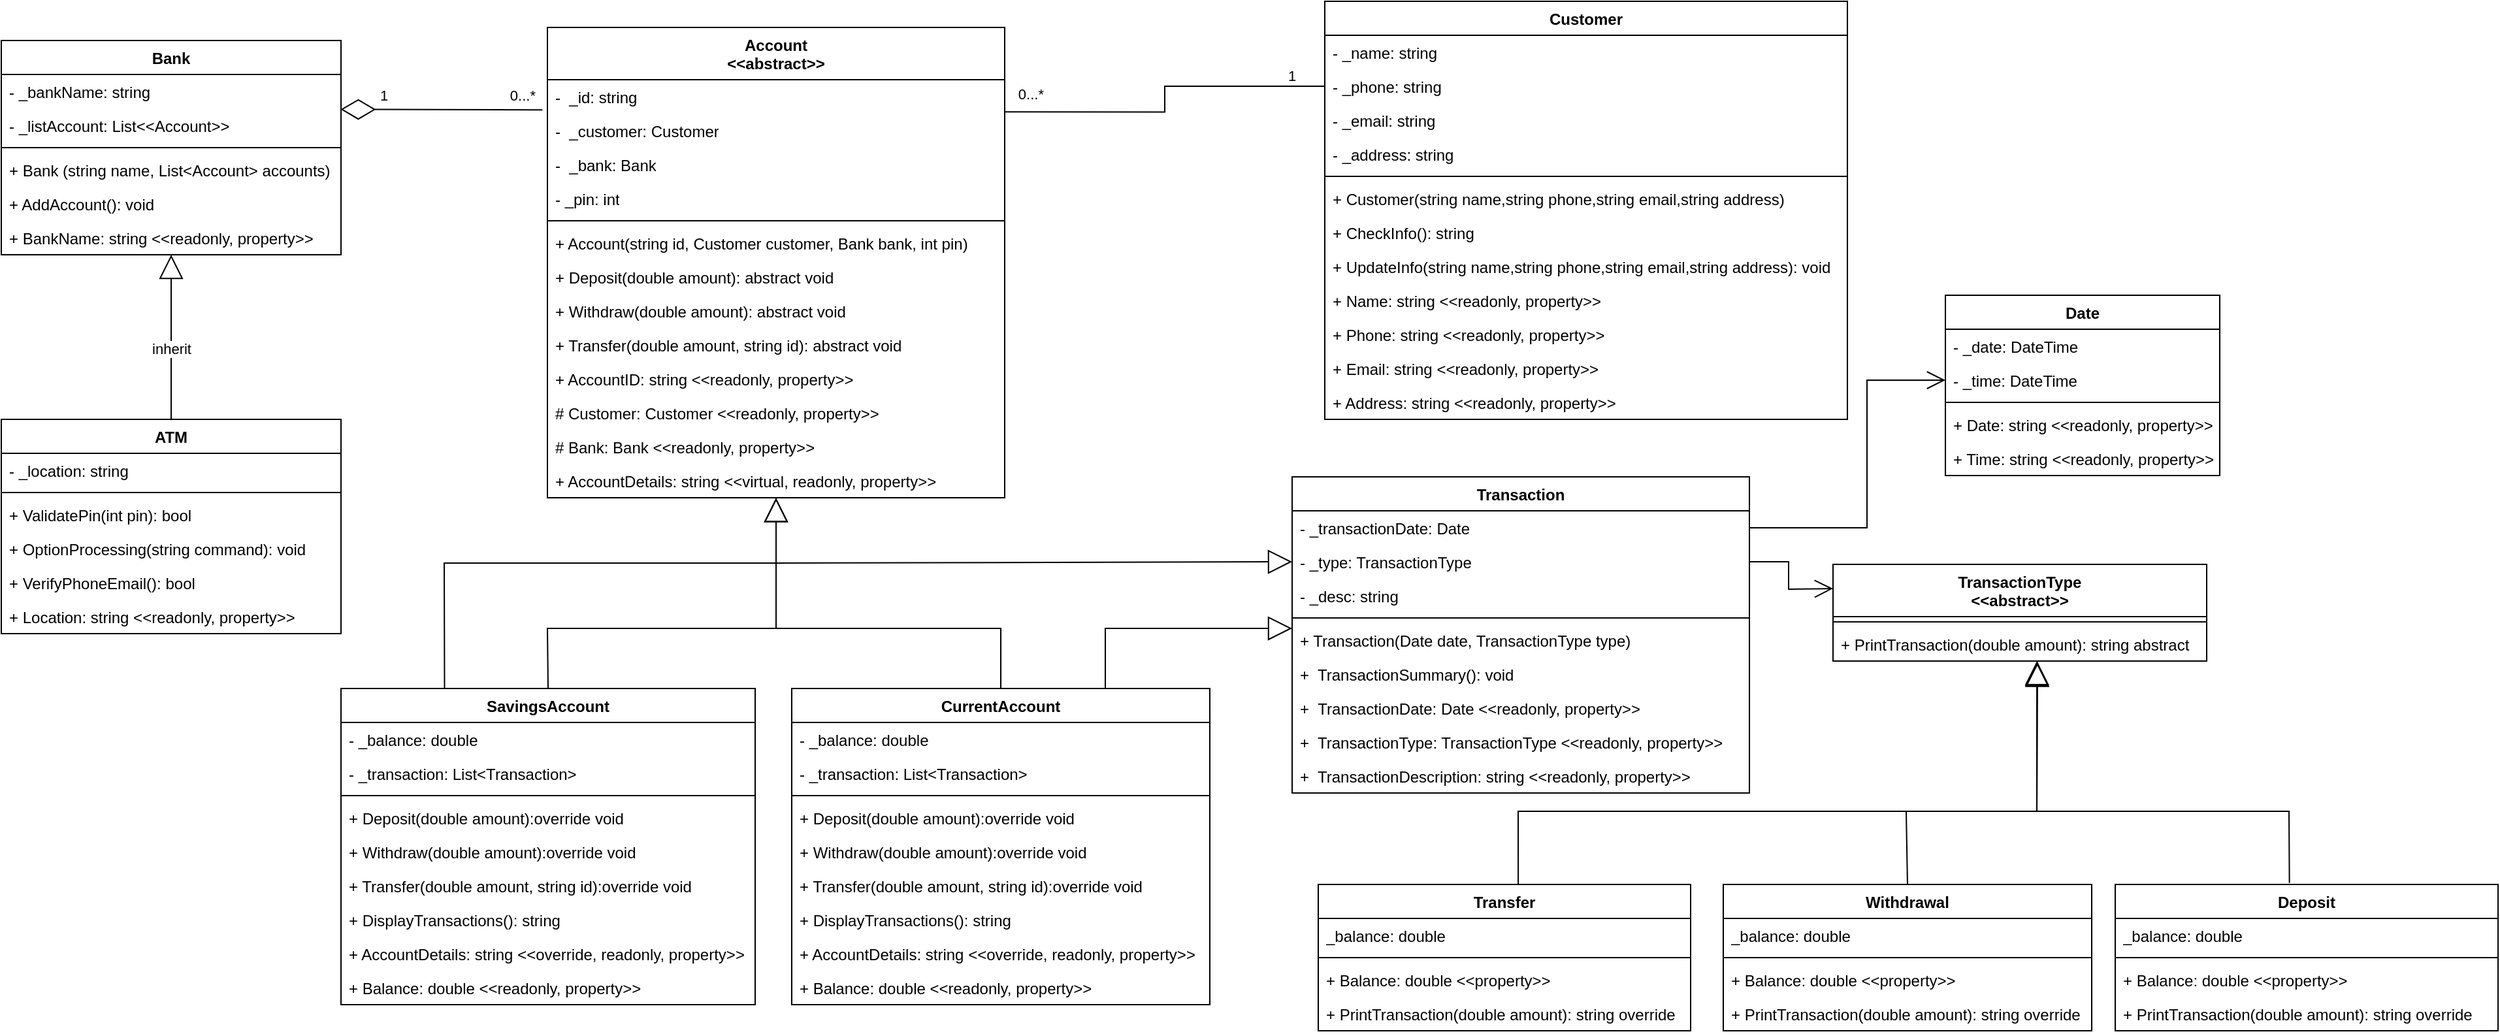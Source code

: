 <mxfile version="22.0.8" type="device">
  <diagram id="C5RBs43oDa-KdzZeNtuy" name="Level D Class diagram">
    <mxGraphModel dx="2012" dy="1801" grid="1" gridSize="10" guides="1" tooltips="1" connect="1" arrows="1" fold="1" page="1" pageScale="1" pageWidth="827" pageHeight="1169" math="0" shadow="0">
      <root>
        <mxCell id="WIyWlLk6GJQsqaUBKTNV-0" />
        <mxCell id="WIyWlLk6GJQsqaUBKTNV-1" parent="WIyWlLk6GJQsqaUBKTNV-0" />
        <mxCell id="u_rGbPmxzEg5UCbJ7NDs-0" value="Account&lt;br&gt;&amp;lt;&amp;lt;abstract&amp;gt;&amp;gt;" style="swimlane;fontStyle=1;align=center;verticalAlign=top;childLayout=stackLayout;horizontal=1;startSize=40;horizontalStack=0;resizeParent=1;resizeParentMax=0;resizeLast=0;collapsible=1;marginBottom=0;whiteSpace=wrap;html=1;" parent="WIyWlLk6GJQsqaUBKTNV-1" vertex="1">
          <mxGeometry x="320" y="-50" width="350" height="360" as="geometry" />
        </mxCell>
        <mxCell id="u_rGbPmxzEg5UCbJ7NDs-1" value="-&amp;nbsp; _id: string" style="text;strokeColor=none;fillColor=none;align=left;verticalAlign=top;spacingLeft=4;spacingRight=4;overflow=hidden;rotatable=0;points=[[0,0.5],[1,0.5]];portConstraint=eastwest;whiteSpace=wrap;html=1;" parent="u_rGbPmxzEg5UCbJ7NDs-0" vertex="1">
          <mxGeometry y="40" width="350" height="26" as="geometry" />
        </mxCell>
        <mxCell id="u_rGbPmxzEg5UCbJ7NDs-4" value="-&amp;nbsp; _customer: Customer" style="text;strokeColor=none;fillColor=none;align=left;verticalAlign=top;spacingLeft=4;spacingRight=4;overflow=hidden;rotatable=0;points=[[0,0.5],[1,0.5]];portConstraint=eastwest;whiteSpace=wrap;html=1;" parent="u_rGbPmxzEg5UCbJ7NDs-0" vertex="1">
          <mxGeometry y="66" width="350" height="26" as="geometry" />
        </mxCell>
        <mxCell id="u_rGbPmxzEg5UCbJ7NDs-5" value="-&amp;nbsp; _bank: Bank" style="text;strokeColor=none;fillColor=none;align=left;verticalAlign=top;spacingLeft=4;spacingRight=4;overflow=hidden;rotatable=0;points=[[0,0.5],[1,0.5]];portConstraint=eastwest;whiteSpace=wrap;html=1;" parent="u_rGbPmxzEg5UCbJ7NDs-0" vertex="1">
          <mxGeometry y="92" width="350" height="26" as="geometry" />
        </mxCell>
        <mxCell id="u_rGbPmxzEg5UCbJ7NDs-26" value="- _pin: int" style="text;strokeColor=none;fillColor=none;align=left;verticalAlign=top;spacingLeft=4;spacingRight=4;overflow=hidden;rotatable=0;points=[[0,0.5],[1,0.5]];portConstraint=eastwest;whiteSpace=wrap;html=1;" parent="u_rGbPmxzEg5UCbJ7NDs-0" vertex="1">
          <mxGeometry y="118" width="350" height="26" as="geometry" />
        </mxCell>
        <mxCell id="u_rGbPmxzEg5UCbJ7NDs-2" value="" style="line;strokeWidth=1;fillColor=none;align=left;verticalAlign=middle;spacingTop=-1;spacingLeft=3;spacingRight=3;rotatable=0;labelPosition=right;points=[];portConstraint=eastwest;strokeColor=inherit;" parent="u_rGbPmxzEg5UCbJ7NDs-0" vertex="1">
          <mxGeometry y="144" width="350" height="8" as="geometry" />
        </mxCell>
        <mxCell id="jDgMBZ_0vtlGDlaDWDbC-4" value="+ Account(string id, Customer customer, Bank bank, int pin)" style="text;strokeColor=none;fillColor=none;align=left;verticalAlign=top;spacingLeft=4;spacingRight=4;overflow=hidden;rotatable=0;points=[[0,0.5],[1,0.5]];portConstraint=eastwest;whiteSpace=wrap;html=1;" parent="u_rGbPmxzEg5UCbJ7NDs-0" vertex="1">
          <mxGeometry y="152" width="350" height="26" as="geometry" />
        </mxCell>
        <mxCell id="u_rGbPmxzEg5UCbJ7NDs-60" value="+ Deposit(double amount): abstract void" style="text;strokeColor=none;fillColor=none;align=left;verticalAlign=top;spacingLeft=4;spacingRight=4;overflow=hidden;rotatable=0;points=[[0,0.5],[1,0.5]];portConstraint=eastwest;whiteSpace=wrap;html=1;" parent="u_rGbPmxzEg5UCbJ7NDs-0" vertex="1">
          <mxGeometry y="178" width="350" height="26" as="geometry" />
        </mxCell>
        <mxCell id="u_rGbPmxzEg5UCbJ7NDs-65" value="+ Withdraw(double amount): abstract&amp;nbsp;void" style="text;strokeColor=none;fillColor=none;align=left;verticalAlign=top;spacingLeft=4;spacingRight=4;overflow=hidden;rotatable=0;points=[[0,0.5],[1,0.5]];portConstraint=eastwest;whiteSpace=wrap;html=1;" parent="u_rGbPmxzEg5UCbJ7NDs-0" vertex="1">
          <mxGeometry y="204" width="350" height="26" as="geometry" />
        </mxCell>
        <mxCell id="u_rGbPmxzEg5UCbJ7NDs-66" value="+ Transfer(double amount, string id): abstract&amp;nbsp;void" style="text;strokeColor=none;fillColor=none;align=left;verticalAlign=top;spacingLeft=4;spacingRight=4;overflow=hidden;rotatable=0;points=[[0,0.5],[1,0.5]];portConstraint=eastwest;whiteSpace=wrap;html=1;" parent="u_rGbPmxzEg5UCbJ7NDs-0" vertex="1">
          <mxGeometry y="230" width="350" height="26" as="geometry" />
        </mxCell>
        <mxCell id="u_rGbPmxzEg5UCbJ7NDs-54" value="+ AccountID: string &amp;lt;&amp;lt;readonly, property&amp;gt;&amp;gt;" style="text;strokeColor=none;fillColor=none;align=left;verticalAlign=top;spacingLeft=4;spacingRight=4;overflow=hidden;rotatable=0;points=[[0,0.5],[1,0.5]];portConstraint=eastwest;whiteSpace=wrap;html=1;" parent="u_rGbPmxzEg5UCbJ7NDs-0" vertex="1">
          <mxGeometry y="256" width="350" height="26" as="geometry" />
        </mxCell>
        <mxCell id="jDgMBZ_0vtlGDlaDWDbC-21" value="# Customer: Customer&amp;nbsp;&amp;lt;&amp;lt;readonly, property&amp;gt;&amp;gt;" style="text;strokeColor=none;fillColor=none;align=left;verticalAlign=top;spacingLeft=4;spacingRight=4;overflow=hidden;rotatable=0;points=[[0,0.5],[1,0.5]];portConstraint=eastwest;whiteSpace=wrap;html=1;" parent="u_rGbPmxzEg5UCbJ7NDs-0" vertex="1">
          <mxGeometry y="282" width="350" height="26" as="geometry" />
        </mxCell>
        <mxCell id="jDgMBZ_0vtlGDlaDWDbC-22" value="# Bank: Bank &amp;lt;&amp;lt;readonly, property&amp;gt;&amp;gt;" style="text;strokeColor=none;fillColor=none;align=left;verticalAlign=top;spacingLeft=4;spacingRight=4;overflow=hidden;rotatable=0;points=[[0,0.5],[1,0.5]];portConstraint=eastwest;whiteSpace=wrap;html=1;" parent="u_rGbPmxzEg5UCbJ7NDs-0" vertex="1">
          <mxGeometry y="308" width="350" height="26" as="geometry" />
        </mxCell>
        <mxCell id="u_rGbPmxzEg5UCbJ7NDs-59" value="+ AccountDetails: string &amp;lt;&amp;lt;virtual, readonly, property&amp;gt;&amp;gt;" style="text;strokeColor=none;fillColor=none;align=left;verticalAlign=top;spacingLeft=4;spacingRight=4;overflow=hidden;rotatable=0;points=[[0,0.5],[1,0.5]];portConstraint=eastwest;whiteSpace=wrap;html=1;" parent="u_rGbPmxzEg5UCbJ7NDs-0" vertex="1">
          <mxGeometry y="334" width="350" height="26" as="geometry" />
        </mxCell>
        <mxCell id="u_rGbPmxzEg5UCbJ7NDs-6" value="Bank" style="swimlane;fontStyle=1;align=center;verticalAlign=top;childLayout=stackLayout;horizontal=1;startSize=26;horizontalStack=0;resizeParent=1;resizeParentMax=0;resizeLast=0;collapsible=1;marginBottom=0;whiteSpace=wrap;html=1;" parent="WIyWlLk6GJQsqaUBKTNV-1" vertex="1">
          <mxGeometry x="-98" y="-40" width="260" height="164" as="geometry" />
        </mxCell>
        <mxCell id="u_rGbPmxzEg5UCbJ7NDs-7" value="- _bankName: string" style="text;strokeColor=none;fillColor=none;align=left;verticalAlign=top;spacingLeft=4;spacingRight=4;overflow=hidden;rotatable=0;points=[[0,0.5],[1,0.5]];portConstraint=eastwest;whiteSpace=wrap;html=1;" parent="u_rGbPmxzEg5UCbJ7NDs-6" vertex="1">
          <mxGeometry y="26" width="260" height="26" as="geometry" />
        </mxCell>
        <mxCell id="u_rGbPmxzEg5UCbJ7NDs-43" value="- _listAccount: List&amp;lt;&amp;lt;Account&amp;gt;&amp;gt;" style="text;strokeColor=none;fillColor=none;align=left;verticalAlign=top;spacingLeft=4;spacingRight=4;overflow=hidden;rotatable=0;points=[[0,0.5],[1,0.5]];portConstraint=eastwest;whiteSpace=wrap;html=1;" parent="u_rGbPmxzEg5UCbJ7NDs-6" vertex="1">
          <mxGeometry y="52" width="260" height="26" as="geometry" />
        </mxCell>
        <mxCell id="u_rGbPmxzEg5UCbJ7NDs-8" value="" style="line;strokeWidth=1;fillColor=none;align=left;verticalAlign=middle;spacingTop=-1;spacingLeft=3;spacingRight=3;rotatable=0;labelPosition=right;points=[];portConstraint=eastwest;strokeColor=inherit;" parent="u_rGbPmxzEg5UCbJ7NDs-6" vertex="1">
          <mxGeometry y="78" width="260" height="8" as="geometry" />
        </mxCell>
        <mxCell id="jDgMBZ_0vtlGDlaDWDbC-2" value="+ Bank (string name, List&amp;lt;Account&amp;gt; accounts)" style="text;strokeColor=none;fillColor=none;align=left;verticalAlign=top;spacingLeft=4;spacingRight=4;overflow=hidden;rotatable=0;points=[[0,0.5],[1,0.5]];portConstraint=eastwest;whiteSpace=wrap;html=1;" parent="u_rGbPmxzEg5UCbJ7NDs-6" vertex="1">
          <mxGeometry y="86" width="260" height="26" as="geometry" />
        </mxCell>
        <mxCell id="jDgMBZ_0vtlGDlaDWDbC-5" value="+ AddAccount(): void" style="text;strokeColor=none;fillColor=none;align=left;verticalAlign=top;spacingLeft=4;spacingRight=4;overflow=hidden;rotatable=0;points=[[0,0.5],[1,0.5]];portConstraint=eastwest;whiteSpace=wrap;html=1;" parent="u_rGbPmxzEg5UCbJ7NDs-6" vertex="1">
          <mxGeometry y="112" width="260" height="26" as="geometry" />
        </mxCell>
        <mxCell id="u_rGbPmxzEg5UCbJ7NDs-9" value="+ BankName: string &amp;lt;&amp;lt;readonly, property&amp;gt;&amp;gt;" style="text;strokeColor=none;fillColor=none;align=left;verticalAlign=top;spacingLeft=4;spacingRight=4;overflow=hidden;rotatable=0;points=[[0,0.5],[1,0.5]];portConstraint=eastwest;whiteSpace=wrap;html=1;" parent="u_rGbPmxzEg5UCbJ7NDs-6" vertex="1">
          <mxGeometry y="138" width="260" height="26" as="geometry" />
        </mxCell>
        <mxCell id="u_rGbPmxzEg5UCbJ7NDs-11" value="Customer" style="swimlane;fontStyle=1;align=center;verticalAlign=top;childLayout=stackLayout;horizontal=1;startSize=26;horizontalStack=0;resizeParent=1;resizeParentMax=0;resizeLast=0;collapsible=1;marginBottom=0;whiteSpace=wrap;html=1;" parent="WIyWlLk6GJQsqaUBKTNV-1" vertex="1">
          <mxGeometry x="915" y="-70" width="400" height="320" as="geometry" />
        </mxCell>
        <mxCell id="u_rGbPmxzEg5UCbJ7NDs-12" value="- _name: string" style="text;strokeColor=none;fillColor=none;align=left;verticalAlign=top;spacingLeft=4;spacingRight=4;overflow=hidden;rotatable=0;points=[[0,0.5],[1,0.5]];portConstraint=eastwest;whiteSpace=wrap;html=1;" parent="u_rGbPmxzEg5UCbJ7NDs-11" vertex="1">
          <mxGeometry y="26" width="400" height="26" as="geometry" />
        </mxCell>
        <mxCell id="u_rGbPmxzEg5UCbJ7NDs-21" value="- _phone: string" style="text;strokeColor=none;fillColor=none;align=left;verticalAlign=top;spacingLeft=4;spacingRight=4;overflow=hidden;rotatable=0;points=[[0,0.5],[1,0.5]];portConstraint=eastwest;whiteSpace=wrap;html=1;" parent="u_rGbPmxzEg5UCbJ7NDs-11" vertex="1">
          <mxGeometry y="52" width="400" height="26" as="geometry" />
        </mxCell>
        <mxCell id="u_rGbPmxzEg5UCbJ7NDs-22" value="- _email: string" style="text;strokeColor=none;fillColor=none;align=left;verticalAlign=top;spacingLeft=4;spacingRight=4;overflow=hidden;rotatable=0;points=[[0,0.5],[1,0.5]];portConstraint=eastwest;whiteSpace=wrap;html=1;" parent="u_rGbPmxzEg5UCbJ7NDs-11" vertex="1">
          <mxGeometry y="78" width="400" height="26" as="geometry" />
        </mxCell>
        <mxCell id="jDgMBZ_0vtlGDlaDWDbC-6" value="- _address: string" style="text;strokeColor=none;fillColor=none;align=left;verticalAlign=top;spacingLeft=4;spacingRight=4;overflow=hidden;rotatable=0;points=[[0,0.5],[1,0.5]];portConstraint=eastwest;whiteSpace=wrap;html=1;" parent="u_rGbPmxzEg5UCbJ7NDs-11" vertex="1">
          <mxGeometry y="104" width="400" height="26" as="geometry" />
        </mxCell>
        <mxCell id="u_rGbPmxzEg5UCbJ7NDs-13" value="" style="line;strokeWidth=1;fillColor=none;align=left;verticalAlign=middle;spacingTop=-1;spacingLeft=3;spacingRight=3;rotatable=0;labelPosition=right;points=[];portConstraint=eastwest;strokeColor=inherit;" parent="u_rGbPmxzEg5UCbJ7NDs-11" vertex="1">
          <mxGeometry y="130" width="400" height="8" as="geometry" />
        </mxCell>
        <mxCell id="u_rGbPmxzEg5UCbJ7NDs-14" value="+ Customer(string name,string&amp;nbsp;phone,string&amp;nbsp;email,string&amp;nbsp;address)" style="text;strokeColor=none;fillColor=none;align=left;verticalAlign=top;spacingLeft=4;spacingRight=4;overflow=hidden;rotatable=0;points=[[0,0.5],[1,0.5]];portConstraint=eastwest;whiteSpace=wrap;html=1;" parent="u_rGbPmxzEg5UCbJ7NDs-11" vertex="1">
          <mxGeometry y="138" width="400" height="26" as="geometry" />
        </mxCell>
        <mxCell id="u_rGbPmxzEg5UCbJ7NDs-29" value="+ CheckInfo(): string" style="text;strokeColor=none;fillColor=none;align=left;verticalAlign=top;spacingLeft=4;spacingRight=4;overflow=hidden;rotatable=0;points=[[0,0.5],[1,0.5]];portConstraint=eastwest;whiteSpace=wrap;html=1;" parent="u_rGbPmxzEg5UCbJ7NDs-11" vertex="1">
          <mxGeometry y="164" width="400" height="26" as="geometry" />
        </mxCell>
        <mxCell id="u_rGbPmxzEg5UCbJ7NDs-24" value="+ UpdateInfo(string name,string&amp;nbsp;phone,string&amp;nbsp;email,string&amp;nbsp;address): void" style="text;strokeColor=none;fillColor=none;align=left;verticalAlign=top;spacingLeft=4;spacingRight=4;overflow=hidden;rotatable=0;points=[[0,0.5],[1,0.5]];portConstraint=eastwest;whiteSpace=wrap;html=1;" parent="u_rGbPmxzEg5UCbJ7NDs-11" vertex="1">
          <mxGeometry y="190" width="400" height="26" as="geometry" />
        </mxCell>
        <mxCell id="u_rGbPmxzEg5UCbJ7NDs-25" value="+ Name: string &amp;lt;&amp;lt;readonly, property&amp;gt;&amp;gt;" style="text;strokeColor=none;fillColor=none;align=left;verticalAlign=top;spacingLeft=4;spacingRight=4;overflow=hidden;rotatable=0;points=[[0,0.5],[1,0.5]];portConstraint=eastwest;whiteSpace=wrap;html=1;" parent="u_rGbPmxzEg5UCbJ7NDs-11" vertex="1">
          <mxGeometry y="216" width="400" height="26" as="geometry" />
        </mxCell>
        <mxCell id="u_rGbPmxzEg5UCbJ7NDs-27" value="+ Phone: string &amp;lt;&amp;lt;readonly, property&amp;gt;&amp;gt;" style="text;strokeColor=none;fillColor=none;align=left;verticalAlign=top;spacingLeft=4;spacingRight=4;overflow=hidden;rotatable=0;points=[[0,0.5],[1,0.5]];portConstraint=eastwest;whiteSpace=wrap;html=1;" parent="u_rGbPmxzEg5UCbJ7NDs-11" vertex="1">
          <mxGeometry y="242" width="400" height="26" as="geometry" />
        </mxCell>
        <mxCell id="jDgMBZ_0vtlGDlaDWDbC-7" value="+ Email: string &amp;lt;&amp;lt;readonly, property&amp;gt;&amp;gt;" style="text;strokeColor=none;fillColor=none;align=left;verticalAlign=top;spacingLeft=4;spacingRight=4;overflow=hidden;rotatable=0;points=[[0,0.5],[1,0.5]];portConstraint=eastwest;whiteSpace=wrap;html=1;" parent="u_rGbPmxzEg5UCbJ7NDs-11" vertex="1">
          <mxGeometry y="268" width="400" height="26" as="geometry" />
        </mxCell>
        <mxCell id="u_rGbPmxzEg5UCbJ7NDs-28" value="+ Address: string &amp;lt;&amp;lt;readonly, property&amp;gt;&amp;gt;" style="text;strokeColor=none;fillColor=none;align=left;verticalAlign=top;spacingLeft=4;spacingRight=4;overflow=hidden;rotatable=0;points=[[0,0.5],[1,0.5]];portConstraint=eastwest;whiteSpace=wrap;html=1;" parent="u_rGbPmxzEg5UCbJ7NDs-11" vertex="1">
          <mxGeometry y="294" width="400" height="26" as="geometry" />
        </mxCell>
        <mxCell id="u_rGbPmxzEg5UCbJ7NDs-32" value="ATM" style="swimlane;fontStyle=1;align=center;verticalAlign=top;childLayout=stackLayout;horizontal=1;startSize=26;horizontalStack=0;resizeParent=1;resizeParentMax=0;resizeLast=0;collapsible=1;marginBottom=0;whiteSpace=wrap;html=1;" parent="WIyWlLk6GJQsqaUBKTNV-1" vertex="1">
          <mxGeometry x="-98" y="250" width="260" height="164" as="geometry" />
        </mxCell>
        <mxCell id="u_rGbPmxzEg5UCbJ7NDs-10" value="- _location: string" style="text;strokeColor=none;fillColor=none;align=left;verticalAlign=top;spacingLeft=4;spacingRight=4;overflow=hidden;rotatable=0;points=[[0,0.5],[1,0.5]];portConstraint=eastwest;whiteSpace=wrap;html=1;" parent="u_rGbPmxzEg5UCbJ7NDs-32" vertex="1">
          <mxGeometry y="26" width="260" height="26" as="geometry" />
        </mxCell>
        <mxCell id="u_rGbPmxzEg5UCbJ7NDs-34" value="" style="line;strokeWidth=1;fillColor=none;align=left;verticalAlign=middle;spacingTop=-1;spacingLeft=3;spacingRight=3;rotatable=0;labelPosition=right;points=[];portConstraint=eastwest;strokeColor=inherit;" parent="u_rGbPmxzEg5UCbJ7NDs-32" vertex="1">
          <mxGeometry y="52" width="260" height="8" as="geometry" />
        </mxCell>
        <mxCell id="u_rGbPmxzEg5UCbJ7NDs-35" value="+ ValidatePin(int pin): bool" style="text;strokeColor=none;fillColor=none;align=left;verticalAlign=top;spacingLeft=4;spacingRight=4;overflow=hidden;rotatable=0;points=[[0,0.5],[1,0.5]];portConstraint=eastwest;whiteSpace=wrap;html=1;" parent="u_rGbPmxzEg5UCbJ7NDs-32" vertex="1">
          <mxGeometry y="60" width="260" height="26" as="geometry" />
        </mxCell>
        <mxCell id="u_rGbPmxzEg5UCbJ7NDs-56" value="+ OptionProcessing(string command): void" style="text;strokeColor=none;fillColor=none;align=left;verticalAlign=top;spacingLeft=4;spacingRight=4;overflow=hidden;rotatable=0;points=[[0,0.5],[1,0.5]];portConstraint=eastwest;whiteSpace=wrap;html=1;" parent="u_rGbPmxzEg5UCbJ7NDs-32" vertex="1">
          <mxGeometry y="86" width="260" height="26" as="geometry" />
        </mxCell>
        <mxCell id="jDgMBZ_0vtlGDlaDWDbC-9" value="+ VerifyPhoneEmail(): bool" style="text;strokeColor=none;fillColor=none;align=left;verticalAlign=top;spacingLeft=4;spacingRight=4;overflow=hidden;rotatable=0;points=[[0,0.5],[1,0.5]];portConstraint=eastwest;whiteSpace=wrap;html=1;" parent="u_rGbPmxzEg5UCbJ7NDs-32" vertex="1">
          <mxGeometry y="112" width="260" height="26" as="geometry" />
        </mxCell>
        <mxCell id="u_rGbPmxzEg5UCbJ7NDs-31" value="+ Location: string &amp;lt;&amp;lt;readonly, property&amp;gt;&amp;gt;" style="text;strokeColor=none;fillColor=none;align=left;verticalAlign=top;spacingLeft=4;spacingRight=4;overflow=hidden;rotatable=0;points=[[0,0.5],[1,0.5]];portConstraint=eastwest;whiteSpace=wrap;html=1;" parent="u_rGbPmxzEg5UCbJ7NDs-32" vertex="1">
          <mxGeometry y="138" width="260" height="26" as="geometry" />
        </mxCell>
        <mxCell id="u_rGbPmxzEg5UCbJ7NDs-36" value="" style="endArrow=block;endSize=16;endFill=0;html=1;rounded=0;exitX=0.5;exitY=0;exitDx=0;exitDy=0;" parent="WIyWlLk6GJQsqaUBKTNV-1" source="u_rGbPmxzEg5UCbJ7NDs-32" target="u_rGbPmxzEg5UCbJ7NDs-9" edge="1">
          <mxGeometry x="-0.331" y="-1" width="160" relative="1" as="geometry">
            <mxPoint x="-72" y="230" as="sourcePoint" />
            <mxPoint x="27.48" y="138.806" as="targetPoint" />
            <mxPoint as="offset" />
          </mxGeometry>
        </mxCell>
        <mxCell id="jDgMBZ_0vtlGDlaDWDbC-0" value="inherit" style="edgeLabel;html=1;align=center;verticalAlign=middle;resizable=0;points=[];" parent="u_rGbPmxzEg5UCbJ7NDs-36" vertex="1" connectable="0">
          <mxGeometry x="0.211" relative="1" as="geometry">
            <mxPoint y="22" as="offset" />
          </mxGeometry>
        </mxCell>
        <mxCell id="u_rGbPmxzEg5UCbJ7NDs-38" value="SavingsAccount" style="swimlane;fontStyle=1;align=center;verticalAlign=top;childLayout=stackLayout;horizontal=1;startSize=26;horizontalStack=0;resizeParent=1;resizeParentMax=0;resizeLast=0;collapsible=1;marginBottom=0;whiteSpace=wrap;html=1;" parent="WIyWlLk6GJQsqaUBKTNV-1" vertex="1">
          <mxGeometry x="162" y="456" width="317" height="242" as="geometry" />
        </mxCell>
        <mxCell id="jDgMBZ_0vtlGDlaDWDbC-11" value="- _balance: double" style="text;strokeColor=none;fillColor=none;align=left;verticalAlign=top;spacingLeft=4;spacingRight=4;overflow=hidden;rotatable=0;points=[[0,0.5],[1,0.5]];portConstraint=eastwest;whiteSpace=wrap;html=1;" parent="u_rGbPmxzEg5UCbJ7NDs-38" vertex="1">
          <mxGeometry y="26" width="317" height="26" as="geometry" />
        </mxCell>
        <mxCell id="jDgMBZ_0vtlGDlaDWDbC-12" value="- _transaction: List&amp;lt;Transaction&amp;gt;" style="text;strokeColor=none;fillColor=none;align=left;verticalAlign=top;spacingLeft=4;spacingRight=4;overflow=hidden;rotatable=0;points=[[0,0.5],[1,0.5]];portConstraint=eastwest;whiteSpace=wrap;html=1;" parent="u_rGbPmxzEg5UCbJ7NDs-38" vertex="1">
          <mxGeometry y="52" width="317" height="26" as="geometry" />
        </mxCell>
        <mxCell id="u_rGbPmxzEg5UCbJ7NDs-40" value="" style="line;strokeWidth=1;fillColor=none;align=left;verticalAlign=middle;spacingTop=-1;spacingLeft=3;spacingRight=3;rotatable=0;labelPosition=right;points=[];portConstraint=eastwest;strokeColor=inherit;" parent="u_rGbPmxzEg5UCbJ7NDs-38" vertex="1">
          <mxGeometry y="78" width="317" height="8" as="geometry" />
        </mxCell>
        <mxCell id="u_rGbPmxzEg5UCbJ7NDs-39" value="+ Deposit(double amount):override void" style="text;strokeColor=none;fillColor=none;align=left;verticalAlign=top;spacingLeft=4;spacingRight=4;overflow=hidden;rotatable=0;points=[[0,0.5],[1,0.5]];portConstraint=eastwest;whiteSpace=wrap;html=1;" parent="u_rGbPmxzEg5UCbJ7NDs-38" vertex="1">
          <mxGeometry y="86" width="317" height="26" as="geometry" />
        </mxCell>
        <mxCell id="u_rGbPmxzEg5UCbJ7NDs-71" value="+ Withdraw(double amount):override void" style="text;strokeColor=none;fillColor=none;align=left;verticalAlign=top;spacingLeft=4;spacingRight=4;overflow=hidden;rotatable=0;points=[[0,0.5],[1,0.5]];portConstraint=eastwest;whiteSpace=wrap;html=1;" parent="u_rGbPmxzEg5UCbJ7NDs-38" vertex="1">
          <mxGeometry y="112" width="317" height="26" as="geometry" />
        </mxCell>
        <mxCell id="u_rGbPmxzEg5UCbJ7NDs-80" value="+ Transfer(double amount, string id):override void" style="text;strokeColor=none;fillColor=none;align=left;verticalAlign=top;spacingLeft=4;spacingRight=4;overflow=hidden;rotatable=0;points=[[0,0.5],[1,0.5]];portConstraint=eastwest;whiteSpace=wrap;html=1;" parent="u_rGbPmxzEg5UCbJ7NDs-38" vertex="1">
          <mxGeometry y="138" width="317" height="26" as="geometry" />
        </mxCell>
        <mxCell id="jDgMBZ_0vtlGDlaDWDbC-15" value="+ DisplayTransactions(): string" style="text;strokeColor=none;fillColor=none;align=left;verticalAlign=top;spacingLeft=4;spacingRight=4;overflow=hidden;rotatable=0;points=[[0,0.5],[1,0.5]];portConstraint=eastwest;whiteSpace=wrap;html=1;" parent="u_rGbPmxzEg5UCbJ7NDs-38" vertex="1">
          <mxGeometry y="164" width="317" height="26" as="geometry" />
        </mxCell>
        <mxCell id="u_rGbPmxzEg5UCbJ7NDs-72" value="+ AccountDetails: string &amp;lt;&amp;lt;override, readonly, property&amp;gt;&amp;gt;" style="text;strokeColor=none;fillColor=none;align=left;verticalAlign=top;spacingLeft=4;spacingRight=4;overflow=hidden;rotatable=0;points=[[0,0.5],[1,0.5]];portConstraint=eastwest;whiteSpace=wrap;html=1;" parent="u_rGbPmxzEg5UCbJ7NDs-38" vertex="1">
          <mxGeometry y="190" width="317" height="26" as="geometry" />
        </mxCell>
        <mxCell id="jDgMBZ_0vtlGDlaDWDbC-13" value="+ Balance: double &amp;lt;&amp;lt;readonly, property&amp;gt;&amp;gt;" style="text;strokeColor=none;fillColor=none;align=left;verticalAlign=top;spacingLeft=4;spacingRight=4;overflow=hidden;rotatable=0;points=[[0,0.5],[1,0.5]];portConstraint=eastwest;whiteSpace=wrap;html=1;" parent="u_rGbPmxzEg5UCbJ7NDs-38" vertex="1">
          <mxGeometry y="216" width="317" height="26" as="geometry" />
        </mxCell>
        <mxCell id="u_rGbPmxzEg5UCbJ7NDs-74" value="CurrentAccount" style="swimlane;fontStyle=1;align=center;verticalAlign=top;childLayout=stackLayout;horizontal=1;startSize=26;horizontalStack=0;resizeParent=1;resizeParentMax=0;resizeLast=0;collapsible=1;marginBottom=0;whiteSpace=wrap;html=1;" parent="WIyWlLk6GJQsqaUBKTNV-1" vertex="1">
          <mxGeometry x="507" y="456" width="320" height="242" as="geometry" />
        </mxCell>
        <mxCell id="u_rGbPmxzEg5UCbJ7NDs-53" value="- _balance: double" style="text;strokeColor=none;fillColor=none;align=left;verticalAlign=top;spacingLeft=4;spacingRight=4;overflow=hidden;rotatable=0;points=[[0,0.5],[1,0.5]];portConstraint=eastwest;whiteSpace=wrap;html=1;" parent="u_rGbPmxzEg5UCbJ7NDs-74" vertex="1">
          <mxGeometry y="26" width="320" height="26" as="geometry" />
        </mxCell>
        <mxCell id="u_rGbPmxzEg5UCbJ7NDs-92" value="- _transaction: List&amp;lt;Transaction&amp;gt;" style="text;strokeColor=none;fillColor=none;align=left;verticalAlign=top;spacingLeft=4;spacingRight=4;overflow=hidden;rotatable=0;points=[[0,0.5],[1,0.5]];portConstraint=eastwest;whiteSpace=wrap;html=1;" parent="u_rGbPmxzEg5UCbJ7NDs-74" vertex="1">
          <mxGeometry y="52" width="320" height="26" as="geometry" />
        </mxCell>
        <mxCell id="u_rGbPmxzEg5UCbJ7NDs-75" value="" style="line;strokeWidth=1;fillColor=none;align=left;verticalAlign=middle;spacingTop=-1;spacingLeft=3;spacingRight=3;rotatable=0;labelPosition=right;points=[];portConstraint=eastwest;strokeColor=inherit;" parent="u_rGbPmxzEg5UCbJ7NDs-74" vertex="1">
          <mxGeometry y="78" width="320" height="8" as="geometry" />
        </mxCell>
        <mxCell id="u_rGbPmxzEg5UCbJ7NDs-76" value="+ Deposit(double amount):override void" style="text;strokeColor=none;fillColor=none;align=left;verticalAlign=top;spacingLeft=4;spacingRight=4;overflow=hidden;rotatable=0;points=[[0,0.5],[1,0.5]];portConstraint=eastwest;whiteSpace=wrap;html=1;" parent="u_rGbPmxzEg5UCbJ7NDs-74" vertex="1">
          <mxGeometry y="86" width="320" height="26" as="geometry" />
        </mxCell>
        <mxCell id="u_rGbPmxzEg5UCbJ7NDs-77" value="+ Withdraw(double amount):override void" style="text;strokeColor=none;fillColor=none;align=left;verticalAlign=top;spacingLeft=4;spacingRight=4;overflow=hidden;rotatable=0;points=[[0,0.5],[1,0.5]];portConstraint=eastwest;whiteSpace=wrap;html=1;" parent="u_rGbPmxzEg5UCbJ7NDs-74" vertex="1">
          <mxGeometry y="112" width="320" height="26" as="geometry" />
        </mxCell>
        <mxCell id="u_rGbPmxzEg5UCbJ7NDs-78" value="+ Transfer(double amount, string id):override void" style="text;strokeColor=none;fillColor=none;align=left;verticalAlign=top;spacingLeft=4;spacingRight=4;overflow=hidden;rotatable=0;points=[[0,0.5],[1,0.5]];portConstraint=eastwest;whiteSpace=wrap;html=1;" parent="u_rGbPmxzEg5UCbJ7NDs-74" vertex="1">
          <mxGeometry y="138" width="320" height="26" as="geometry" />
        </mxCell>
        <mxCell id="jDgMBZ_0vtlGDlaDWDbC-16" value="+ DisplayTransactions(): string" style="text;strokeColor=none;fillColor=none;align=left;verticalAlign=top;spacingLeft=4;spacingRight=4;overflow=hidden;rotatable=0;points=[[0,0.5],[1,0.5]];portConstraint=eastwest;whiteSpace=wrap;html=1;" parent="u_rGbPmxzEg5UCbJ7NDs-74" vertex="1">
          <mxGeometry y="164" width="320" height="26" as="geometry" />
        </mxCell>
        <mxCell id="u_rGbPmxzEg5UCbJ7NDs-81" value="+ AccountDetails: string &amp;lt;&amp;lt;override, readonly, property&amp;gt;&amp;gt;" style="text;strokeColor=none;fillColor=none;align=left;verticalAlign=top;spacingLeft=4;spacingRight=4;overflow=hidden;rotatable=0;points=[[0,0.5],[1,0.5]];portConstraint=eastwest;whiteSpace=wrap;html=1;" parent="u_rGbPmxzEg5UCbJ7NDs-74" vertex="1">
          <mxGeometry y="190" width="320" height="26" as="geometry" />
        </mxCell>
        <mxCell id="jDgMBZ_0vtlGDlaDWDbC-14" value="+ Balance: double &amp;lt;&amp;lt;readonly, property&amp;gt;&amp;gt;" style="text;strokeColor=none;fillColor=none;align=left;verticalAlign=top;spacingLeft=4;spacingRight=4;overflow=hidden;rotatable=0;points=[[0,0.5],[1,0.5]];portConstraint=eastwest;whiteSpace=wrap;html=1;" parent="u_rGbPmxzEg5UCbJ7NDs-74" vertex="1">
          <mxGeometry y="216" width="320" height="26" as="geometry" />
        </mxCell>
        <mxCell id="u_rGbPmxzEg5UCbJ7NDs-82" value="" style="endArrow=block;endSize=16;endFill=0;html=1;rounded=0;exitX=0.5;exitY=0;exitDx=0;exitDy=0;entryX=0.5;entryY=1.012;entryDx=0;entryDy=0;entryPerimeter=0;" parent="WIyWlLk6GJQsqaUBKTNV-1" source="u_rGbPmxzEg5UCbJ7NDs-38" target="u_rGbPmxzEg5UCbJ7NDs-59" edge="1">
          <mxGeometry width="160" relative="1" as="geometry">
            <mxPoint x="476" y="458" as="sourcePoint" />
            <mxPoint x="645" y="380" as="targetPoint" />
            <Array as="points">
              <mxPoint x="320" y="410" />
              <mxPoint x="495" y="410" />
            </Array>
          </mxGeometry>
        </mxCell>
        <mxCell id="u_rGbPmxzEg5UCbJ7NDs-84" value="" style="endArrow=block;endSize=16;endFill=0;html=1;rounded=0;exitX=0.5;exitY=0;exitDx=0;exitDy=0;entryX=0.5;entryY=1;entryDx=0;entryDy=0;" parent="WIyWlLk6GJQsqaUBKTNV-1" source="u_rGbPmxzEg5UCbJ7NDs-74" target="u_rGbPmxzEg5UCbJ7NDs-0" edge="1">
          <mxGeometry width="160" relative="1" as="geometry">
            <mxPoint x="810" y="531" as="sourcePoint" />
            <mxPoint x="645" y="380" as="targetPoint" />
            <Array as="points">
              <mxPoint x="667" y="410" />
              <mxPoint x="495" y="410" />
            </Array>
          </mxGeometry>
        </mxCell>
        <mxCell id="u_rGbPmxzEg5UCbJ7NDs-89" value="" style="endArrow=none;html=1;edgeStyle=orthogonalEdgeStyle;rounded=0;exitX=0;exitY=0.5;exitDx=0;exitDy=0;entryX=0.999;entryY=0.949;entryDx=0;entryDy=0;entryPerimeter=0;" parent="WIyWlLk6GJQsqaUBKTNV-1" source="u_rGbPmxzEg5UCbJ7NDs-21" target="u_rGbPmxzEg5UCbJ7NDs-1" edge="1">
          <mxGeometry relative="1" as="geometry">
            <mxPoint x="290" y="69" as="sourcePoint" />
            <mxPoint x="499" y="69" as="targetPoint" />
          </mxGeometry>
        </mxCell>
        <mxCell id="u_rGbPmxzEg5UCbJ7NDs-90" value="1" style="edgeLabel;resizable=0;html=1;align=left;verticalAlign=bottom;" parent="u_rGbPmxzEg5UCbJ7NDs-89" connectable="0" vertex="1">
          <mxGeometry x="-1" relative="1" as="geometry">
            <mxPoint x="-30" as="offset" />
          </mxGeometry>
        </mxCell>
        <mxCell id="u_rGbPmxzEg5UCbJ7NDs-91" value="0...*" style="edgeLabel;resizable=0;html=1;align=right;verticalAlign=bottom;" parent="u_rGbPmxzEg5UCbJ7NDs-89" connectable="0" vertex="1">
          <mxGeometry x="1" relative="1" as="geometry">
            <mxPoint x="31" y="-5" as="offset" />
          </mxGeometry>
        </mxCell>
        <mxCell id="u_rGbPmxzEg5UCbJ7NDs-93" value="Transaction" style="swimlane;fontStyle=1;align=center;verticalAlign=top;childLayout=stackLayout;horizontal=1;startSize=26;horizontalStack=0;resizeParent=1;resizeParentMax=0;resizeLast=0;collapsible=1;marginBottom=0;whiteSpace=wrap;html=1;" parent="WIyWlLk6GJQsqaUBKTNV-1" vertex="1">
          <mxGeometry x="890" y="294" width="350" height="242" as="geometry" />
        </mxCell>
        <mxCell id="u_rGbPmxzEg5UCbJ7NDs-94" value="- _transactionDate: Date" style="text;strokeColor=none;fillColor=none;align=left;verticalAlign=top;spacingLeft=4;spacingRight=4;overflow=hidden;rotatable=0;points=[[0,0.5],[1,0.5]];portConstraint=eastwest;whiteSpace=wrap;html=1;" parent="u_rGbPmxzEg5UCbJ7NDs-93" vertex="1">
          <mxGeometry y="26" width="350" height="26" as="geometry" />
        </mxCell>
        <mxCell id="9l-UM62j9e9hHBPbPgep-5" value="- _type: TransactionType" style="text;strokeColor=none;fillColor=none;align=left;verticalAlign=top;spacingLeft=4;spacingRight=4;overflow=hidden;rotatable=0;points=[[0,0.5],[1,0.5]];portConstraint=eastwest;whiteSpace=wrap;html=1;" parent="u_rGbPmxzEg5UCbJ7NDs-93" vertex="1">
          <mxGeometry y="52" width="350" height="26" as="geometry" />
        </mxCell>
        <mxCell id="9l-UM62j9e9hHBPbPgep-39" value="- _desc: string" style="text;strokeColor=none;fillColor=none;align=left;verticalAlign=top;spacingLeft=4;spacingRight=4;overflow=hidden;rotatable=0;points=[[0,0.5],[1,0.5]];portConstraint=eastwest;whiteSpace=wrap;html=1;" parent="u_rGbPmxzEg5UCbJ7NDs-93" vertex="1">
          <mxGeometry y="78" width="350" height="26" as="geometry" />
        </mxCell>
        <mxCell id="u_rGbPmxzEg5UCbJ7NDs-95" value="" style="line;strokeWidth=1;fillColor=none;align=left;verticalAlign=middle;spacingTop=-1;spacingLeft=3;spacingRight=3;rotatable=0;labelPosition=right;points=[];portConstraint=eastwest;strokeColor=inherit;" parent="u_rGbPmxzEg5UCbJ7NDs-93" vertex="1">
          <mxGeometry y="104" width="350" height="8" as="geometry" />
        </mxCell>
        <mxCell id="u_rGbPmxzEg5UCbJ7NDs-96" value="+ Transaction(Date date, TransactionType type)" style="text;strokeColor=none;fillColor=none;align=left;verticalAlign=top;spacingLeft=4;spacingRight=4;overflow=hidden;rotatable=0;points=[[0,0.5],[1,0.5]];portConstraint=eastwest;whiteSpace=wrap;html=1;" parent="u_rGbPmxzEg5UCbJ7NDs-93" vertex="1">
          <mxGeometry y="112" width="350" height="26" as="geometry" />
        </mxCell>
        <mxCell id="9l-UM62j9e9hHBPbPgep-41" value="+&amp;nbsp; TransactionSummary(): void" style="text;strokeColor=none;fillColor=none;align=left;verticalAlign=top;spacingLeft=4;spacingRight=4;overflow=hidden;rotatable=0;points=[[0,0.5],[1,0.5]];portConstraint=eastwest;whiteSpace=wrap;html=1;" parent="u_rGbPmxzEg5UCbJ7NDs-93" vertex="1">
          <mxGeometry y="138" width="350" height="26" as="geometry" />
        </mxCell>
        <mxCell id="jDgMBZ_0vtlGDlaDWDbC-20" value="+&amp;nbsp;&amp;nbsp;TransactionDate: Date &amp;lt;&amp;lt;readonly, property&amp;gt;&amp;gt;" style="text;strokeColor=none;fillColor=none;align=left;verticalAlign=top;spacingLeft=4;spacingRight=4;overflow=hidden;rotatable=0;points=[[0,0.5],[1,0.5]];portConstraint=eastwest;whiteSpace=wrap;html=1;" parent="u_rGbPmxzEg5UCbJ7NDs-93" vertex="1">
          <mxGeometry y="164" width="350" height="26" as="geometry" />
        </mxCell>
        <mxCell id="9l-UM62j9e9hHBPbPgep-42" value="+&amp;nbsp; TransactionType: TransactionType &amp;lt;&amp;lt;readonly, property&amp;gt;&amp;gt;" style="text;strokeColor=none;fillColor=none;align=left;verticalAlign=top;spacingLeft=4;spacingRight=4;overflow=hidden;rotatable=0;points=[[0,0.5],[1,0.5]];portConstraint=eastwest;whiteSpace=wrap;html=1;" parent="u_rGbPmxzEg5UCbJ7NDs-93" vertex="1">
          <mxGeometry y="190" width="350" height="26" as="geometry" />
        </mxCell>
        <mxCell id="9l-UM62j9e9hHBPbPgep-6" value="+&amp;nbsp; TransactionDescription: string &amp;lt;&amp;lt;readonly, property&amp;gt;&amp;gt;" style="text;strokeColor=none;fillColor=none;align=left;verticalAlign=top;spacingLeft=4;spacingRight=4;overflow=hidden;rotatable=0;points=[[0,0.5],[1,0.5]];portConstraint=eastwest;whiteSpace=wrap;html=1;" parent="u_rGbPmxzEg5UCbJ7NDs-93" vertex="1">
          <mxGeometry y="216" width="350" height="26" as="geometry" />
        </mxCell>
        <mxCell id="9l-UM62j9e9hHBPbPgep-1" value="" style="endArrow=diamondThin;endFill=0;endSize=24;html=1;rounded=0;exitX=-0.011;exitY=0.89;exitDx=0;exitDy=0;entryX=0.999;entryY=1.028;entryDx=0;entryDy=0;entryPerimeter=0;exitPerimeter=0;" parent="WIyWlLk6GJQsqaUBKTNV-1" source="u_rGbPmxzEg5UCbJ7NDs-1" target="u_rGbPmxzEg5UCbJ7NDs-7" edge="1">
          <mxGeometry width="160" relative="1" as="geometry">
            <mxPoint x="280" y="180" as="sourcePoint" />
            <mxPoint x="320" y="50" as="targetPoint" />
          </mxGeometry>
        </mxCell>
        <mxCell id="9l-UM62j9e9hHBPbPgep-2" value="0...*" style="edgeLabel;resizable=0;html=1;align=right;verticalAlign=bottom;" parent="WIyWlLk6GJQsqaUBKTNV-1" connectable="0" vertex="1">
          <mxGeometry x="310.003" y="0.004" as="geometry">
            <mxPoint x="1" y="10" as="offset" />
          </mxGeometry>
        </mxCell>
        <mxCell id="9l-UM62j9e9hHBPbPgep-3" value="1" style="edgeLabel;resizable=0;html=1;align=left;verticalAlign=bottom;" parent="WIyWlLk6GJQsqaUBKTNV-1" connectable="0" vertex="1">
          <mxGeometry x="190" y="10" as="geometry" />
        </mxCell>
        <mxCell id="9l-UM62j9e9hHBPbPgep-10" value="TransactionType&lt;br&gt;&amp;lt;&amp;lt;abstract&amp;gt;&amp;gt;" style="swimlane;fontStyle=1;align=center;verticalAlign=top;childLayout=stackLayout;horizontal=1;startSize=40;horizontalStack=0;resizeParent=1;resizeParentMax=0;resizeLast=0;collapsible=1;marginBottom=0;whiteSpace=wrap;html=1;" parent="WIyWlLk6GJQsqaUBKTNV-1" vertex="1">
          <mxGeometry x="1304" y="361" width="286" height="74" as="geometry" />
        </mxCell>
        <mxCell id="9l-UM62j9e9hHBPbPgep-12" value="" style="line;strokeWidth=1;fillColor=none;align=left;verticalAlign=middle;spacingTop=-1;spacingLeft=3;spacingRight=3;rotatable=0;labelPosition=right;points=[];portConstraint=eastwest;strokeColor=inherit;" parent="9l-UM62j9e9hHBPbPgep-10" vertex="1">
          <mxGeometry y="40" width="286" height="8" as="geometry" />
        </mxCell>
        <mxCell id="9l-UM62j9e9hHBPbPgep-13" value="+ PrintTransaction(double amount): string abstract" style="text;strokeColor=none;fillColor=none;align=left;verticalAlign=top;spacingLeft=4;spacingRight=4;overflow=hidden;rotatable=0;points=[[0,0.5],[1,0.5]];portConstraint=eastwest;whiteSpace=wrap;html=1;" parent="9l-UM62j9e9hHBPbPgep-10" vertex="1">
          <mxGeometry y="48" width="286" height="26" as="geometry" />
        </mxCell>
        <mxCell id="9l-UM62j9e9hHBPbPgep-14" value="Withdrawal&lt;br&gt;" style="swimlane;fontStyle=1;align=center;verticalAlign=top;childLayout=stackLayout;horizontal=1;startSize=26;horizontalStack=0;resizeParent=1;resizeParentMax=0;resizeLast=0;collapsible=1;marginBottom=0;whiteSpace=wrap;html=1;" parent="WIyWlLk6GJQsqaUBKTNV-1" vertex="1">
          <mxGeometry x="1220" y="606" width="282" height="112" as="geometry" />
        </mxCell>
        <mxCell id="9l-UM62j9e9hHBPbPgep-37" value="_balance: double" style="text;strokeColor=none;fillColor=none;align=left;verticalAlign=top;spacingLeft=4;spacingRight=4;overflow=hidden;rotatable=0;points=[[0,0.5],[1,0.5]];portConstraint=eastwest;whiteSpace=wrap;html=1;" parent="9l-UM62j9e9hHBPbPgep-14" vertex="1">
          <mxGeometry y="26" width="282" height="26" as="geometry" />
        </mxCell>
        <mxCell id="9l-UM62j9e9hHBPbPgep-16" value="" style="line;strokeWidth=1;fillColor=none;align=left;verticalAlign=middle;spacingTop=-1;spacingLeft=3;spacingRight=3;rotatable=0;labelPosition=right;points=[];portConstraint=eastwest;strokeColor=inherit;" parent="9l-UM62j9e9hHBPbPgep-14" vertex="1">
          <mxGeometry y="52" width="282" height="8" as="geometry" />
        </mxCell>
        <mxCell id="9l-UM62j9e9hHBPbPgep-17" value="+ Balance: double &amp;lt;&amp;lt;property&amp;gt;&amp;gt;" style="text;strokeColor=none;fillColor=none;align=left;verticalAlign=top;spacingLeft=4;spacingRight=4;overflow=hidden;rotatable=0;points=[[0,0.5],[1,0.5]];portConstraint=eastwest;whiteSpace=wrap;html=1;" parent="9l-UM62j9e9hHBPbPgep-14" vertex="1">
          <mxGeometry y="60" width="282" height="26" as="geometry" />
        </mxCell>
        <mxCell id="9l-UM62j9e9hHBPbPgep-44" value="+ PrintTransaction(double amount): string override" style="text;strokeColor=none;fillColor=none;align=left;verticalAlign=top;spacingLeft=4;spacingRight=4;overflow=hidden;rotatable=0;points=[[0,0.5],[1,0.5]];portConstraint=eastwest;whiteSpace=wrap;html=1;" parent="9l-UM62j9e9hHBPbPgep-14" vertex="1">
          <mxGeometry y="86" width="282" height="26" as="geometry" />
        </mxCell>
        <mxCell id="9l-UM62j9e9hHBPbPgep-18" value="Deposit" style="swimlane;fontStyle=1;align=center;verticalAlign=top;childLayout=stackLayout;horizontal=1;startSize=26;horizontalStack=0;resizeParent=1;resizeParentMax=0;resizeLast=0;collapsible=1;marginBottom=0;whiteSpace=wrap;html=1;" parent="WIyWlLk6GJQsqaUBKTNV-1" vertex="1">
          <mxGeometry x="1520" y="606" width="293" height="112" as="geometry" />
        </mxCell>
        <mxCell id="9l-UM62j9e9hHBPbPgep-38" value="_balance: double" style="text;strokeColor=none;fillColor=none;align=left;verticalAlign=top;spacingLeft=4;spacingRight=4;overflow=hidden;rotatable=0;points=[[0,0.5],[1,0.5]];portConstraint=eastwest;whiteSpace=wrap;html=1;" parent="9l-UM62j9e9hHBPbPgep-18" vertex="1">
          <mxGeometry y="26" width="293" height="26" as="geometry" />
        </mxCell>
        <mxCell id="9l-UM62j9e9hHBPbPgep-20" value="" style="line;strokeWidth=1;fillColor=none;align=left;verticalAlign=middle;spacingTop=-1;spacingLeft=3;spacingRight=3;rotatable=0;labelPosition=right;points=[];portConstraint=eastwest;strokeColor=inherit;" parent="9l-UM62j9e9hHBPbPgep-18" vertex="1">
          <mxGeometry y="52" width="293" height="8" as="geometry" />
        </mxCell>
        <mxCell id="9l-UM62j9e9hHBPbPgep-21" value="+ Balance: double &amp;lt;&amp;lt;property&amp;gt;&amp;gt;" style="text;strokeColor=none;fillColor=none;align=left;verticalAlign=top;spacingLeft=4;spacingRight=4;overflow=hidden;rotatable=0;points=[[0,0.5],[1,0.5]];portConstraint=eastwest;whiteSpace=wrap;html=1;" parent="9l-UM62j9e9hHBPbPgep-18" vertex="1">
          <mxGeometry y="60" width="293" height="26" as="geometry" />
        </mxCell>
        <mxCell id="9l-UM62j9e9hHBPbPgep-45" value="+ PrintTransaction(double amount): string override" style="text;strokeColor=none;fillColor=none;align=left;verticalAlign=top;spacingLeft=4;spacingRight=4;overflow=hidden;rotatable=0;points=[[0,0.5],[1,0.5]];portConstraint=eastwest;whiteSpace=wrap;html=1;" parent="9l-UM62j9e9hHBPbPgep-18" vertex="1">
          <mxGeometry y="86" width="293" height="26" as="geometry" />
        </mxCell>
        <mxCell id="9l-UM62j9e9hHBPbPgep-22" value="Transfer" style="swimlane;fontStyle=1;align=center;verticalAlign=top;childLayout=stackLayout;horizontal=1;startSize=26;horizontalStack=0;resizeParent=1;resizeParentMax=0;resizeLast=0;collapsible=1;marginBottom=0;whiteSpace=wrap;html=1;" parent="WIyWlLk6GJQsqaUBKTNV-1" vertex="1">
          <mxGeometry x="910" y="606" width="285" height="112" as="geometry" />
        </mxCell>
        <mxCell id="9l-UM62j9e9hHBPbPgep-23" value="_balance: double" style="text;strokeColor=none;fillColor=none;align=left;verticalAlign=top;spacingLeft=4;spacingRight=4;overflow=hidden;rotatable=0;points=[[0,0.5],[1,0.5]];portConstraint=eastwest;whiteSpace=wrap;html=1;" parent="9l-UM62j9e9hHBPbPgep-22" vertex="1">
          <mxGeometry y="26" width="285" height="26" as="geometry" />
        </mxCell>
        <mxCell id="9l-UM62j9e9hHBPbPgep-24" value="" style="line;strokeWidth=1;fillColor=none;align=left;verticalAlign=middle;spacingTop=-1;spacingLeft=3;spacingRight=3;rotatable=0;labelPosition=right;points=[];portConstraint=eastwest;strokeColor=inherit;" parent="9l-UM62j9e9hHBPbPgep-22" vertex="1">
          <mxGeometry y="52" width="285" height="8" as="geometry" />
        </mxCell>
        <mxCell id="9l-UM62j9e9hHBPbPgep-25" value="+ Balance: double &amp;lt;&amp;lt;property&amp;gt;&amp;gt;" style="text;strokeColor=none;fillColor=none;align=left;verticalAlign=top;spacingLeft=4;spacingRight=4;overflow=hidden;rotatable=0;points=[[0,0.5],[1,0.5]];portConstraint=eastwest;whiteSpace=wrap;html=1;" parent="9l-UM62j9e9hHBPbPgep-22" vertex="1">
          <mxGeometry y="60" width="285" height="26" as="geometry" />
        </mxCell>
        <mxCell id="9l-UM62j9e9hHBPbPgep-43" value="+ PrintTransaction(double amount): string override" style="text;strokeColor=none;fillColor=none;align=left;verticalAlign=top;spacingLeft=4;spacingRight=4;overflow=hidden;rotatable=0;points=[[0,0.5],[1,0.5]];portConstraint=eastwest;whiteSpace=wrap;html=1;" parent="9l-UM62j9e9hHBPbPgep-22" vertex="1">
          <mxGeometry y="86" width="285" height="26" as="geometry" />
        </mxCell>
        <mxCell id="9l-UM62j9e9hHBPbPgep-26" value="" style="endArrow=block;endSize=16;endFill=0;html=1;rounded=0;exitX=0.537;exitY=0;exitDx=0;exitDy=0;entryX=0.546;entryY=1.03;entryDx=0;entryDy=0;entryPerimeter=0;exitPerimeter=0;" parent="WIyWlLk6GJQsqaUBKTNV-1" source="9l-UM62j9e9hHBPbPgep-22" target="9l-UM62j9e9hHBPbPgep-13" edge="1">
          <mxGeometry width="160" relative="1" as="geometry">
            <mxPoint x="1214" y="497" as="sourcePoint" />
            <mxPoint x="1433.58" y="413.858" as="targetPoint" />
            <Array as="points">
              <mxPoint x="1063" y="550" />
              <mxPoint x="1460" y="550" />
            </Array>
          </mxGeometry>
        </mxCell>
        <mxCell id="9l-UM62j9e9hHBPbPgep-27" value="" style="endArrow=block;endSize=16;endFill=0;html=1;rounded=0;entryX=0.547;entryY=1.048;entryDx=0;entryDy=0;entryPerimeter=0;exitX=0.5;exitY=0;exitDx=0;exitDy=0;" parent="WIyWlLk6GJQsqaUBKTNV-1" source="9l-UM62j9e9hHBPbPgep-14" target="9l-UM62j9e9hHBPbPgep-13" edge="1">
          <mxGeometry width="160" relative="1" as="geometry">
            <mxPoint x="1450" y="600" as="sourcePoint" />
            <mxPoint x="1449.22" y="414.352" as="targetPoint" />
            <Array as="points">
              <mxPoint x="1360" y="550" />
              <mxPoint x="1460" y="550" />
            </Array>
          </mxGeometry>
        </mxCell>
        <mxCell id="9l-UM62j9e9hHBPbPgep-28" value="" style="endArrow=block;endSize=16;endFill=0;html=1;rounded=0;exitX=0.455;exitY=-0.01;exitDx=0;exitDy=0;entryX=0.546;entryY=0.993;entryDx=0;entryDy=0;entryPerimeter=0;exitPerimeter=0;" parent="WIyWlLk6GJQsqaUBKTNV-1" source="9l-UM62j9e9hHBPbPgep-18" target="9l-UM62j9e9hHBPbPgep-13" edge="1">
          <mxGeometry width="160" relative="1" as="geometry">
            <mxPoint x="1654" y="499" as="sourcePoint" />
            <mxPoint x="1433.79" y="413.534" as="targetPoint" />
            <Array as="points">
              <mxPoint x="1653" y="550" />
              <mxPoint x="1460" y="550" />
            </Array>
          </mxGeometry>
        </mxCell>
        <mxCell id="9l-UM62j9e9hHBPbPgep-29" value="" style="endArrow=open;endFill=1;endSize=12;html=1;rounded=0;exitX=1;exitY=0.5;exitDx=0;exitDy=0;entryX=0;entryY=0.25;entryDx=0;entryDy=0;" parent="WIyWlLk6GJQsqaUBKTNV-1" source="9l-UM62j9e9hHBPbPgep-5" target="9l-UM62j9e9hHBPbPgep-10" edge="1">
          <mxGeometry width="160" relative="1" as="geometry">
            <mxPoint x="1280" y="240" as="sourcePoint" />
            <mxPoint x="1440" y="240" as="targetPoint" />
            <Array as="points">
              <mxPoint x="1270" y="359" />
              <mxPoint x="1270" y="380" />
            </Array>
          </mxGeometry>
        </mxCell>
        <mxCell id="9l-UM62j9e9hHBPbPgep-30" value="Date" style="swimlane;fontStyle=1;align=center;verticalAlign=top;childLayout=stackLayout;horizontal=1;startSize=26;horizontalStack=0;resizeParent=1;resizeParentMax=0;resizeLast=0;collapsible=1;marginBottom=0;whiteSpace=wrap;html=1;" parent="WIyWlLk6GJQsqaUBKTNV-1" vertex="1">
          <mxGeometry x="1390" y="155" width="210" height="138" as="geometry" />
        </mxCell>
        <mxCell id="9l-UM62j9e9hHBPbPgep-31" value="- _date: DateTime" style="text;strokeColor=none;fillColor=none;align=left;verticalAlign=top;spacingLeft=4;spacingRight=4;overflow=hidden;rotatable=0;points=[[0,0.5],[1,0.5]];portConstraint=eastwest;whiteSpace=wrap;html=1;" parent="9l-UM62j9e9hHBPbPgep-30" vertex="1">
          <mxGeometry y="26" width="210" height="26" as="geometry" />
        </mxCell>
        <mxCell id="9l-UM62j9e9hHBPbPgep-34" value="- _time: DateTime" style="text;strokeColor=none;fillColor=none;align=left;verticalAlign=top;spacingLeft=4;spacingRight=4;overflow=hidden;rotatable=0;points=[[0,0.5],[1,0.5]];portConstraint=eastwest;whiteSpace=wrap;html=1;" parent="9l-UM62j9e9hHBPbPgep-30" vertex="1">
          <mxGeometry y="52" width="210" height="26" as="geometry" />
        </mxCell>
        <mxCell id="9l-UM62j9e9hHBPbPgep-32" value="" style="line;strokeWidth=1;fillColor=none;align=left;verticalAlign=middle;spacingTop=-1;spacingLeft=3;spacingRight=3;rotatable=0;labelPosition=right;points=[];portConstraint=eastwest;strokeColor=inherit;" parent="9l-UM62j9e9hHBPbPgep-30" vertex="1">
          <mxGeometry y="78" width="210" height="8" as="geometry" />
        </mxCell>
        <mxCell id="9l-UM62j9e9hHBPbPgep-33" value="+ Date: string &amp;lt;&amp;lt;readonly, property&amp;gt;&amp;gt;" style="text;strokeColor=none;fillColor=none;align=left;verticalAlign=top;spacingLeft=4;spacingRight=4;overflow=hidden;rotatable=0;points=[[0,0.5],[1,0.5]];portConstraint=eastwest;whiteSpace=wrap;html=1;" parent="9l-UM62j9e9hHBPbPgep-30" vertex="1">
          <mxGeometry y="86" width="210" height="26" as="geometry" />
        </mxCell>
        <mxCell id="9l-UM62j9e9hHBPbPgep-35" value="+ Time: string &amp;lt;&amp;lt;readonly, property&amp;gt;&amp;gt;" style="text;strokeColor=none;fillColor=none;align=left;verticalAlign=top;spacingLeft=4;spacingRight=4;overflow=hidden;rotatable=0;points=[[0,0.5],[1,0.5]];portConstraint=eastwest;whiteSpace=wrap;html=1;" parent="9l-UM62j9e9hHBPbPgep-30" vertex="1">
          <mxGeometry y="112" width="210" height="26" as="geometry" />
        </mxCell>
        <mxCell id="9l-UM62j9e9hHBPbPgep-36" value="" style="endArrow=open;endFill=1;endSize=12;html=1;rounded=0;exitX=1;exitY=0.5;exitDx=0;exitDy=0;entryX=0;entryY=0.5;entryDx=0;entryDy=0;" parent="WIyWlLk6GJQsqaUBKTNV-1" source="u_rGbPmxzEg5UCbJ7NDs-94" target="9l-UM62j9e9hHBPbPgep-34" edge="1">
          <mxGeometry width="160" relative="1" as="geometry">
            <mxPoint x="1235" y="293" as="sourcePoint" />
            <mxPoint x="1320" y="294" as="targetPoint" />
            <Array as="points">
              <mxPoint x="1330" y="333" />
              <mxPoint x="1330" y="220" />
            </Array>
          </mxGeometry>
        </mxCell>
        <mxCell id="jDgMBZ_0vtlGDlaDWDbC-17" value="" style="endArrow=block;endSize=16;endFill=0;html=1;rounded=0;exitX=0.75;exitY=0;exitDx=0;exitDy=0;entryX=0;entryY=0.154;entryDx=0;entryDy=0;entryPerimeter=0;" parent="WIyWlLk6GJQsqaUBKTNV-1" source="u_rGbPmxzEg5UCbJ7NDs-74" target="u_rGbPmxzEg5UCbJ7NDs-96" edge="1">
          <mxGeometry width="160" relative="1" as="geometry">
            <mxPoint x="670" y="397.8" as="sourcePoint" />
            <mxPoint x="830" y="397.8" as="targetPoint" />
            <Array as="points">
              <mxPoint x="747" y="410" />
            </Array>
          </mxGeometry>
        </mxCell>
        <mxCell id="jDgMBZ_0vtlGDlaDWDbC-18" value="" style="endArrow=block;endSize=16;endFill=0;html=1;rounded=0;entryX=0;entryY=0.5;entryDx=0;entryDy=0;exitX=0.25;exitY=0;exitDx=0;exitDy=0;" parent="WIyWlLk6GJQsqaUBKTNV-1" source="u_rGbPmxzEg5UCbJ7NDs-38" target="9l-UM62j9e9hHBPbPgep-5" edge="1">
          <mxGeometry width="160" relative="1" as="geometry">
            <mxPoint x="260" y="450" as="sourcePoint" />
            <mxPoint x="895" y="359" as="targetPoint" />
            <Array as="points">
              <mxPoint x="241" y="360" />
              <mxPoint x="495" y="360" />
            </Array>
          </mxGeometry>
        </mxCell>
      </root>
    </mxGraphModel>
  </diagram>
</mxfile>
